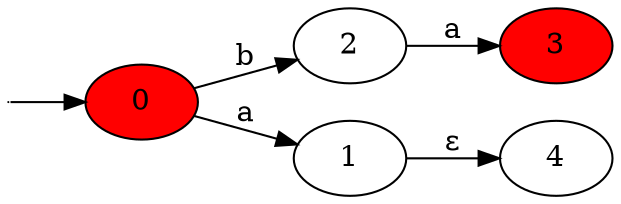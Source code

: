 digraph {
rankdir=LR
fictitious [shape=point, label="", width=0, height=0]

fictitious -> 0
0 [fillcolor=red, style=filled]
3 [fillcolor=red, style=filled]
0 -> 2 [label=b]
2 -> 3 [label=a]
0 -> 1 [label=a]
1 -> 4 [label=ε]
}